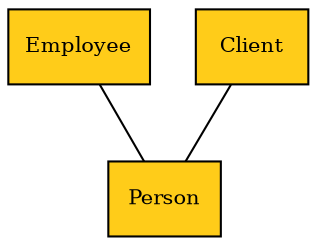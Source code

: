 graph UML {
  nodesep=0.3;
  color="black"
  bgcolor="white"
  node [fontsize=10];

    // class Employee 
    Employee [fillcolor="#ffcc19", shape="record", style="filled", label="Employee"];
      Employee -- Person [arrowhead=empty];

    // class Person 
    Person [fillcolor="#ffcc19", shape="record", style="filled", label="Person"];

    // class Client 
    Client [fillcolor="#ffcc19", shape="record", style="filled", label="Client"];
      Client -- Person [arrowhead=empty];


}
